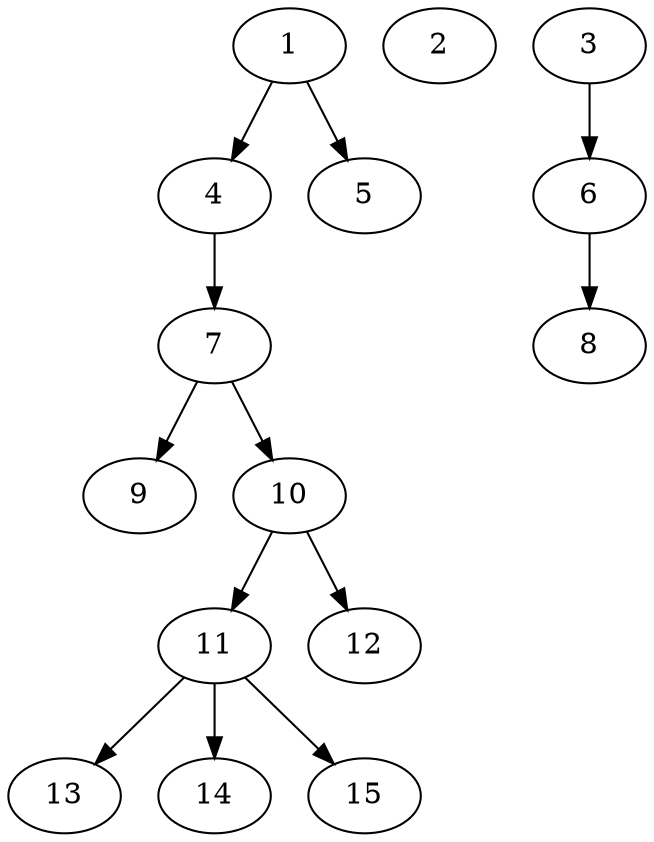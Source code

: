// DAG (tier=1-easy, mode=data, n=15, ccr=0.312, fat=0.495, density=0.215, regular=0.637, jump=0.054, mindata=1048576, maxdata=8388608)
// DAG automatically generated by daggen at Sun Aug 24 16:33:33 2025
// /home/ermia/Project/Environments/daggen/bin/daggen --dot --ccr 0.312 --fat 0.495 --regular 0.637 --density 0.215 --jump 0.054 --mindata 1048576 --maxdata 8388608 -n 15 
digraph G {
  1 [size="136105510495311104", alpha="0.13", expect_size="68052755247655552"]
  1 -> 4 [size ="104292845355008"]
  1 -> 5 [size ="104292845355008"]
  2 [size="379292115467990204416", alpha="0.00", expect_size="189646057733995102208"]
  3 [size="22400965604931200", alpha="0.16", expect_size="11200482802465600"]
  3 -> 6 [size ="411629204275200"]
  4 [size="61897626255651504128", alpha="0.17", expect_size="30948813127825752064"]
  4 -> 7 [size ="125181259415552"]
  5 [size="326509980172664960", alpha="0.14", expect_size="163254990086332480"]
  6 [size="1610737072409273", alpha="0.00", expect_size="805368536204636"]
  6 -> 8 [size ="50888391524352"]
  7 [size="7368206460694977", alpha="0.11", expect_size="3684103230347488"]
  7 -> 9 [size ="146148643831808"]
  7 -> 10 [size ="146148643831808"]
  8 [size="28011470253944556", alpha="0.05", expect_size="14005735126972278"]
  9 [size="109528653381455088", alpha="0.04", expect_size="54764326690727544"]
  10 [size="25702880634975813632", alpha="0.02", expect_size="12851440317487906816"]
  10 -> 11 [size ="69675140513792"]
  10 -> 12 [size ="69675140513792"]
  11 [size="32287833162074264", alpha="0.10", expect_size="16143916581037132"]
  11 -> 13 [size ="29083673034752"]
  11 -> 14 [size ="29083673034752"]
  11 -> 15 [size ="29083673034752"]
  12 [size="87592744959157993472", alpha="0.17", expect_size="43796372479578996736"]
  13 [size="426345699999744000000", alpha="0.02", expect_size="213172849999872000000"]
  14 [size="72071069652437958656", alpha="0.17", expect_size="36035534826218979328"]
  15 [size="126944395566501593088", alpha="0.09", expect_size="63472197783250796544"]
}
